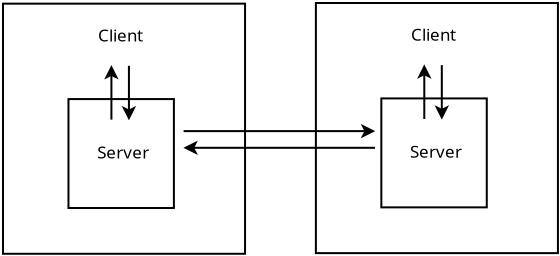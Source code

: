 <?xml version="1.0" encoding="UTF-8"?>
<dia:diagram xmlns:dia="http://www.lysator.liu.se/~alla/dia/">
  <dia:layer name="Background" visible="true" connectable="true" active="true">
    <dia:group>
      <dia:attribute name="meta">
        <dia:composite type="dict"/>
      </dia:attribute>
      <dia:attribute name="matrix"/>
      <dia:group>
        <dia:attribute name="meta">
          <dia:composite type="dict"/>
        </dia:attribute>
        <dia:attribute name="matrix"/>
        <dia:group>
          <dia:attribute name="meta">
            <dia:composite type="dict"/>
          </dia:attribute>
          <dia:attribute name="matrix"/>
          <dia:object type="Geometric - Perfect Square" version="1" id="O0">
            <dia:attribute name="obj_pos">
              <dia:point val="-25.845,2.621"/>
            </dia:attribute>
            <dia:attribute name="obj_bb">
              <dia:rectangle val="-25.945,2.521;-13.643,15.227"/>
            </dia:attribute>
            <dia:attribute name="meta">
              <dia:composite type="dict"/>
            </dia:attribute>
            <dia:attribute name="elem_corner">
              <dia:point val="-25.845,2.621"/>
            </dia:attribute>
            <dia:attribute name="elem_width">
              <dia:real val="12.102"/>
            </dia:attribute>
            <dia:attribute name="elem_height">
              <dia:real val="12.506"/>
            </dia:attribute>
            <dia:attribute name="line_width">
              <dia:real val="0.1"/>
            </dia:attribute>
            <dia:attribute name="line_colour">
              <dia:color val="#000000ff"/>
            </dia:attribute>
            <dia:attribute name="fill_colour">
              <dia:color val="#ffffffff"/>
            </dia:attribute>
            <dia:attribute name="show_background">
              <dia:boolean val="true"/>
            </dia:attribute>
            <dia:attribute name="line_style">
              <dia:enum val="0"/>
              <dia:real val="1"/>
            </dia:attribute>
            <dia:attribute name="flip_horizontal">
              <dia:boolean val="false"/>
            </dia:attribute>
            <dia:attribute name="flip_vertical">
              <dia:boolean val="false"/>
            </dia:attribute>
            <dia:attribute name="subscale">
              <dia:real val="1"/>
            </dia:attribute>
          </dia:object>
          <dia:object type="Standard - Text" version="1" id="O1">
            <dia:attribute name="obj_pos">
              <dia:point val="-21.092,4.508"/>
            </dia:attribute>
            <dia:attribute name="obj_bb">
              <dia:rectangle val="-21.092,3.716;-18.877,4.732"/>
            </dia:attribute>
            <dia:attribute name="text">
              <dia:composite type="text">
                <dia:attribute name="string">
                  <dia:string>#Client#</dia:string>
                </dia:attribute>
                <dia:attribute name="font">
                  <dia:font family="Fira Sans" style="0" name="Courier"/>
                </dia:attribute>
                <dia:attribute name="height">
                  <dia:real val="1.058"/>
                </dia:attribute>
                <dia:attribute name="pos">
                  <dia:point val="-21.092,4.508"/>
                </dia:attribute>
                <dia:attribute name="color">
                  <dia:color val="#000000ff"/>
                </dia:attribute>
                <dia:attribute name="alignment">
                  <dia:enum val="0"/>
                </dia:attribute>
              </dia:composite>
            </dia:attribute>
            <dia:attribute name="valign">
              <dia:enum val="3"/>
            </dia:attribute>
          </dia:object>
        </dia:group>
        <dia:group>
          <dia:attribute name="meta">
            <dia:composite type="dict"/>
          </dia:attribute>
          <dia:attribute name="matrix"/>
          <dia:object type="Geometric - Perfect Square" version="1" id="O2">
            <dia:attribute name="obj_pos">
              <dia:point val="-22.572,7.392"/>
            </dia:attribute>
            <dia:attribute name="obj_bb">
              <dia:rectangle val="-22.672,7.292;-17.201,12.939"/>
            </dia:attribute>
            <dia:attribute name="meta">
              <dia:composite type="dict"/>
            </dia:attribute>
            <dia:attribute name="elem_corner">
              <dia:point val="-22.572,7.392"/>
            </dia:attribute>
            <dia:attribute name="elem_width">
              <dia:real val="5.271"/>
            </dia:attribute>
            <dia:attribute name="elem_height">
              <dia:real val="5.447"/>
            </dia:attribute>
            <dia:attribute name="line_width">
              <dia:real val="0.1"/>
            </dia:attribute>
            <dia:attribute name="line_colour">
              <dia:color val="#000000ff"/>
            </dia:attribute>
            <dia:attribute name="fill_colour">
              <dia:color val="#ffffffff"/>
            </dia:attribute>
            <dia:attribute name="show_background">
              <dia:boolean val="true"/>
            </dia:attribute>
            <dia:attribute name="line_style">
              <dia:enum val="0"/>
              <dia:real val="1"/>
            </dia:attribute>
            <dia:attribute name="flip_horizontal">
              <dia:boolean val="false"/>
            </dia:attribute>
            <dia:attribute name="flip_vertical">
              <dia:boolean val="false"/>
            </dia:attribute>
            <dia:attribute name="subscale">
              <dia:real val="1"/>
            </dia:attribute>
          </dia:object>
          <dia:object type="Standard - Text" version="1" id="O3">
            <dia:attribute name="obj_pos">
              <dia:point val="-21.138,10.363"/>
            </dia:attribute>
            <dia:attribute name="obj_bb">
              <dia:rectangle val="-21.138,9.571;-18.683,10.588"/>
            </dia:attribute>
            <dia:attribute name="text">
              <dia:composite type="text">
                <dia:attribute name="string">
                  <dia:string>#Server#</dia:string>
                </dia:attribute>
                <dia:attribute name="font">
                  <dia:font family="Fira Sans" style="0" name="Courier"/>
                </dia:attribute>
                <dia:attribute name="height">
                  <dia:real val="1.058"/>
                </dia:attribute>
                <dia:attribute name="pos">
                  <dia:point val="-21.138,10.363"/>
                </dia:attribute>
                <dia:attribute name="color">
                  <dia:color val="#000000ff"/>
                </dia:attribute>
                <dia:attribute name="alignment">
                  <dia:enum val="0"/>
                </dia:attribute>
              </dia:composite>
            </dia:attribute>
            <dia:attribute name="valign">
              <dia:enum val="3"/>
            </dia:attribute>
          </dia:object>
        </dia:group>
      </dia:group>
      <dia:group>
        <dia:attribute name="meta">
          <dia:composite type="dict"/>
        </dia:attribute>
        <dia:attribute name="matrix"/>
        <dia:object type="Standard - Line" version="0" id="O4">
          <dia:attribute name="obj_pos">
            <dia:point val="-20.425,8.419"/>
          </dia:attribute>
          <dia:attribute name="obj_bb">
            <dia:rectangle val="-20.787,5.642;-20.063,8.469"/>
          </dia:attribute>
          <dia:attribute name="conn_endpoints">
            <dia:point val="-20.425,8.419"/>
            <dia:point val="-20.425,5.692"/>
          </dia:attribute>
          <dia:attribute name="numcp">
            <dia:int val="1"/>
          </dia:attribute>
          <dia:attribute name="end_arrow">
            <dia:enum val="22"/>
          </dia:attribute>
          <dia:attribute name="end_arrow_length">
            <dia:real val="0.5"/>
          </dia:attribute>
          <dia:attribute name="end_arrow_width">
            <dia:real val="0.5"/>
          </dia:attribute>
        </dia:object>
        <dia:object type="Standard - Line" version="0" id="O5">
          <dia:attribute name="obj_pos">
            <dia:point val="-19.549,8.455"/>
          </dia:attribute>
          <dia:attribute name="obj_bb">
            <dia:rectangle val="-19.911,5.678;-19.187,8.505"/>
          </dia:attribute>
          <dia:attribute name="conn_endpoints">
            <dia:point val="-19.549,8.455"/>
            <dia:point val="-19.549,5.728"/>
          </dia:attribute>
          <dia:attribute name="numcp">
            <dia:int val="1"/>
          </dia:attribute>
          <dia:attribute name="start_arrow">
            <dia:enum val="22"/>
          </dia:attribute>
          <dia:attribute name="start_arrow_length">
            <dia:real val="0.5"/>
          </dia:attribute>
          <dia:attribute name="start_arrow_width">
            <dia:real val="0.5"/>
          </dia:attribute>
        </dia:object>
      </dia:group>
    </dia:group>
    <dia:group>
      <dia:attribute name="meta">
        <dia:composite type="dict"/>
      </dia:attribute>
      <dia:attribute name="matrix"/>
      <dia:group>
        <dia:attribute name="meta">
          <dia:composite type="dict"/>
        </dia:attribute>
        <dia:attribute name="matrix"/>
        <dia:group>
          <dia:attribute name="meta">
            <dia:composite type="dict"/>
          </dia:attribute>
          <dia:attribute name="matrix"/>
          <dia:object type="Geometric - Perfect Square" version="1" id="O6">
            <dia:attribute name="obj_pos">
              <dia:point val="-10.201,2.588"/>
            </dia:attribute>
            <dia:attribute name="obj_bb">
              <dia:rectangle val="-10.301,2.488;2.001,15.194"/>
            </dia:attribute>
            <dia:attribute name="meta">
              <dia:composite type="dict"/>
            </dia:attribute>
            <dia:attribute name="elem_corner">
              <dia:point val="-10.201,2.588"/>
            </dia:attribute>
            <dia:attribute name="elem_width">
              <dia:real val="12.102"/>
            </dia:attribute>
            <dia:attribute name="elem_height">
              <dia:real val="12.506"/>
            </dia:attribute>
            <dia:attribute name="line_width">
              <dia:real val="0.1"/>
            </dia:attribute>
            <dia:attribute name="line_colour">
              <dia:color val="#000000ff"/>
            </dia:attribute>
            <dia:attribute name="fill_colour">
              <dia:color val="#ffffffff"/>
            </dia:attribute>
            <dia:attribute name="show_background">
              <dia:boolean val="true"/>
            </dia:attribute>
            <dia:attribute name="line_style">
              <dia:enum val="0"/>
              <dia:real val="1"/>
            </dia:attribute>
            <dia:attribute name="flip_horizontal">
              <dia:boolean val="false"/>
            </dia:attribute>
            <dia:attribute name="flip_vertical">
              <dia:boolean val="false"/>
            </dia:attribute>
            <dia:attribute name="subscale">
              <dia:real val="1"/>
            </dia:attribute>
          </dia:object>
          <dia:object type="Standard - Text" version="1" id="O7">
            <dia:attribute name="obj_pos">
              <dia:point val="-5.448,4.474"/>
            </dia:attribute>
            <dia:attribute name="obj_bb">
              <dia:rectangle val="-5.448,3.683;-3.233,4.699"/>
            </dia:attribute>
            <dia:attribute name="text">
              <dia:composite type="text">
                <dia:attribute name="string">
                  <dia:string>#Client#</dia:string>
                </dia:attribute>
                <dia:attribute name="font">
                  <dia:font family="Fira Sans" style="0" name="Courier"/>
                </dia:attribute>
                <dia:attribute name="height">
                  <dia:real val="1.058"/>
                </dia:attribute>
                <dia:attribute name="pos">
                  <dia:point val="-5.448,4.474"/>
                </dia:attribute>
                <dia:attribute name="color">
                  <dia:color val="#000000ff"/>
                </dia:attribute>
                <dia:attribute name="alignment">
                  <dia:enum val="0"/>
                </dia:attribute>
              </dia:composite>
            </dia:attribute>
            <dia:attribute name="valign">
              <dia:enum val="3"/>
            </dia:attribute>
          </dia:object>
        </dia:group>
        <dia:group>
          <dia:attribute name="meta">
            <dia:composite type="dict"/>
          </dia:attribute>
          <dia:attribute name="matrix"/>
          <dia:object type="Geometric - Perfect Square" version="1" id="O8">
            <dia:attribute name="obj_pos">
              <dia:point val="-6.928,7.359"/>
            </dia:attribute>
            <dia:attribute name="obj_bb">
              <dia:rectangle val="-7.028,7.259;-1.557,12.905"/>
            </dia:attribute>
            <dia:attribute name="meta">
              <dia:composite type="dict"/>
            </dia:attribute>
            <dia:attribute name="elem_corner">
              <dia:point val="-6.928,7.359"/>
            </dia:attribute>
            <dia:attribute name="elem_width">
              <dia:real val="5.271"/>
            </dia:attribute>
            <dia:attribute name="elem_height">
              <dia:real val="5.447"/>
            </dia:attribute>
            <dia:attribute name="line_width">
              <dia:real val="0.1"/>
            </dia:attribute>
            <dia:attribute name="line_colour">
              <dia:color val="#000000ff"/>
            </dia:attribute>
            <dia:attribute name="fill_colour">
              <dia:color val="#ffffffff"/>
            </dia:attribute>
            <dia:attribute name="show_background">
              <dia:boolean val="true"/>
            </dia:attribute>
            <dia:attribute name="line_style">
              <dia:enum val="0"/>
              <dia:real val="1"/>
            </dia:attribute>
            <dia:attribute name="flip_horizontal">
              <dia:boolean val="false"/>
            </dia:attribute>
            <dia:attribute name="flip_vertical">
              <dia:boolean val="false"/>
            </dia:attribute>
            <dia:attribute name="subscale">
              <dia:real val="1"/>
            </dia:attribute>
          </dia:object>
          <dia:object type="Standard - Text" version="1" id="O9">
            <dia:attribute name="obj_pos">
              <dia:point val="-5.494,10.33"/>
            </dia:attribute>
            <dia:attribute name="obj_bb">
              <dia:rectangle val="-5.494,9.538;-3.039,10.554"/>
            </dia:attribute>
            <dia:attribute name="text">
              <dia:composite type="text">
                <dia:attribute name="string">
                  <dia:string>#Server#</dia:string>
                </dia:attribute>
                <dia:attribute name="font">
                  <dia:font family="Fira Sans" style="0" name="Courier"/>
                </dia:attribute>
                <dia:attribute name="height">
                  <dia:real val="1.058"/>
                </dia:attribute>
                <dia:attribute name="pos">
                  <dia:point val="-5.494,10.33"/>
                </dia:attribute>
                <dia:attribute name="color">
                  <dia:color val="#000000ff"/>
                </dia:attribute>
                <dia:attribute name="alignment">
                  <dia:enum val="0"/>
                </dia:attribute>
              </dia:composite>
            </dia:attribute>
            <dia:attribute name="valign">
              <dia:enum val="3"/>
            </dia:attribute>
          </dia:object>
        </dia:group>
      </dia:group>
      <dia:group>
        <dia:attribute name="meta">
          <dia:composite type="dict"/>
        </dia:attribute>
        <dia:attribute name="matrix"/>
        <dia:object type="Standard - Line" version="0" id="O10">
          <dia:attribute name="obj_pos">
            <dia:point val="-4.781,8.386"/>
          </dia:attribute>
          <dia:attribute name="obj_bb">
            <dia:rectangle val="-5.143,5.608;-4.419,8.436"/>
          </dia:attribute>
          <dia:attribute name="conn_endpoints">
            <dia:point val="-4.781,8.386"/>
            <dia:point val="-4.781,5.658"/>
          </dia:attribute>
          <dia:attribute name="numcp">
            <dia:int val="1"/>
          </dia:attribute>
          <dia:attribute name="end_arrow">
            <dia:enum val="22"/>
          </dia:attribute>
          <dia:attribute name="end_arrow_length">
            <dia:real val="0.5"/>
          </dia:attribute>
          <dia:attribute name="end_arrow_width">
            <dia:real val="0.5"/>
          </dia:attribute>
        </dia:object>
        <dia:object type="Standard - Line" version="0" id="O11">
          <dia:attribute name="obj_pos">
            <dia:point val="-3.905,8.421"/>
          </dia:attribute>
          <dia:attribute name="obj_bb">
            <dia:rectangle val="-4.267,5.644;-3.543,8.471"/>
          </dia:attribute>
          <dia:attribute name="conn_endpoints">
            <dia:point val="-3.905,8.421"/>
            <dia:point val="-3.905,5.694"/>
          </dia:attribute>
          <dia:attribute name="numcp">
            <dia:int val="1"/>
          </dia:attribute>
          <dia:attribute name="start_arrow">
            <dia:enum val="22"/>
          </dia:attribute>
          <dia:attribute name="start_arrow_length">
            <dia:real val="0.5"/>
          </dia:attribute>
          <dia:attribute name="start_arrow_width">
            <dia:real val="0.5"/>
          </dia:attribute>
        </dia:object>
      </dia:group>
    </dia:group>
    <dia:object type="Standard - Line" version="0" id="O12">
      <dia:attribute name="obj_pos">
        <dia:point val="-16.825,9.828"/>
      </dia:attribute>
      <dia:attribute name="obj_bb">
        <dia:rectangle val="-16.875,9.466;-7.194,10.19"/>
      </dia:attribute>
      <dia:attribute name="conn_endpoints">
        <dia:point val="-16.825,9.828"/>
        <dia:point val="-7.244,9.828"/>
      </dia:attribute>
      <dia:attribute name="numcp">
        <dia:int val="1"/>
      </dia:attribute>
      <dia:attribute name="start_arrow">
        <dia:enum val="22"/>
      </dia:attribute>
      <dia:attribute name="start_arrow_length">
        <dia:real val="0.5"/>
      </dia:attribute>
      <dia:attribute name="start_arrow_width">
        <dia:real val="0.5"/>
      </dia:attribute>
    </dia:object>
  </dia:layer>
  <dia:layer name="Arrows" visible="true" connectable="true">
    <dia:object type="Standard - Line" version="0" id="O13">
      <dia:attribute name="obj_pos">
        <dia:point val="-16.815,8.994"/>
      </dia:attribute>
      <dia:attribute name="obj_bb">
        <dia:rectangle val="-16.865,8.632;-7.184,9.356"/>
      </dia:attribute>
      <dia:attribute name="conn_endpoints">
        <dia:point val="-16.815,8.994"/>
        <dia:point val="-7.234,8.994"/>
      </dia:attribute>
      <dia:attribute name="numcp">
        <dia:int val="1"/>
      </dia:attribute>
      <dia:attribute name="end_arrow">
        <dia:enum val="22"/>
      </dia:attribute>
      <dia:attribute name="end_arrow_length">
        <dia:real val="0.5"/>
      </dia:attribute>
      <dia:attribute name="end_arrow_width">
        <dia:real val="0.5"/>
      </dia:attribute>
    </dia:object>
  </dia:layer>
</dia:diagram>
